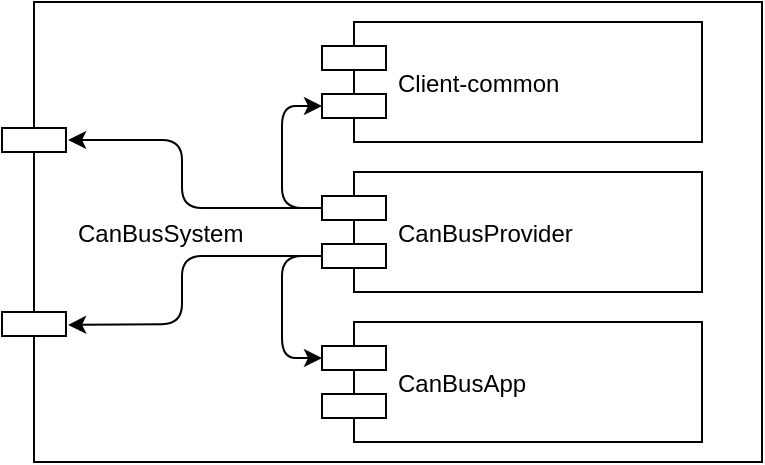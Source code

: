 <mxfile version="10.6.7" type="device"><diagram id="pCW05OvBLPqVNRobK8Dg" name="Page-1"><mxGraphModel dx="1087" dy="748" grid="1" gridSize="10" guides="1" tooltips="1" connect="1" arrows="1" fold="1" page="1" pageScale="1" pageWidth="827" pageHeight="1169" math="0" shadow="0"><root><mxCell id="0"/><mxCell id="1" parent="0"/><mxCell id="5cEpiGxiDOohrdRP53LA-1" value="CanBusSystem" style="shape=component;align=left;spacingLeft=36;" vertex="1" parent="1"><mxGeometry x="40" y="40" width="380" height="230" as="geometry"/></mxCell><mxCell id="5cEpiGxiDOohrdRP53LA-2" value="CanBusProvider" style="shape=component;align=left;spacingLeft=36;" vertex="1" parent="1"><mxGeometry x="200" y="125" width="190" height="60" as="geometry"/></mxCell><mxCell id="5cEpiGxiDOohrdRP53LA-3" value="CanBusApp" style="shape=component;align=left;spacingLeft=36;" vertex="1" parent="1"><mxGeometry x="200" y="200" width="190" height="60" as="geometry"/></mxCell><mxCell id="5cEpiGxiDOohrdRP53LA-4" value="Client-common" style="shape=component;align=left;spacingLeft=36;" vertex="1" parent="1"><mxGeometry x="200" y="50" width="190" height="60" as="geometry"/></mxCell><mxCell id="5cEpiGxiDOohrdRP53LA-5" value="" style="endArrow=classic;html=1;entryX=0;entryY=0.3;entryDx=0;entryDy=0;exitX=0;exitY=0.7;exitDx=0;exitDy=0;" edge="1" parent="1" source="5cEpiGxiDOohrdRP53LA-2" target="5cEpiGxiDOohrdRP53LA-3"><mxGeometry width="50" height="50" relative="1" as="geometry"><mxPoint x="120" y="230" as="sourcePoint"/><mxPoint x="170" y="180" as="targetPoint"/><Array as="points"><mxPoint x="180" y="167"/><mxPoint x="180" y="218"/></Array></mxGeometry></mxCell><mxCell id="5cEpiGxiDOohrdRP53LA-6" value="" style="endArrow=classic;html=1;exitX=0;exitY=0.3;exitDx=0;exitDy=0;entryX=0;entryY=0.7;entryDx=0;entryDy=0;" edge="1" parent="1" source="5cEpiGxiDOohrdRP53LA-2" target="5cEpiGxiDOohrdRP53LA-4"><mxGeometry width="50" height="50" relative="1" as="geometry"><mxPoint x="140" y="150" as="sourcePoint"/><mxPoint x="190" y="100" as="targetPoint"/><Array as="points"><mxPoint x="180" y="143"/><mxPoint x="180" y="92"/></Array></mxGeometry></mxCell><mxCell id="5cEpiGxiDOohrdRP53LA-7" value="" style="endArrow=classic;html=1;exitX=0;exitY=0.3;exitDx=0;exitDy=0;entryX=0.087;entryY=0.3;entryDx=0;entryDy=0;entryPerimeter=0;" edge="1" parent="1" source="5cEpiGxiDOohrdRP53LA-2" target="5cEpiGxiDOohrdRP53LA-1"><mxGeometry width="50" height="50" relative="1" as="geometry"><mxPoint x="90" y="130" as="sourcePoint"/><mxPoint x="30" y="150" as="targetPoint"/><Array as="points"><mxPoint x="130" y="143"/><mxPoint x="130" y="109"/></Array></mxGeometry></mxCell><mxCell id="5cEpiGxiDOohrdRP53LA-9" value="" style="endArrow=classic;html=1;entryX=0.087;entryY=0.702;entryDx=0;entryDy=0;entryPerimeter=0;exitX=0;exitY=0.7;exitDx=0;exitDy=0;" edge="1" parent="1" source="5cEpiGxiDOohrdRP53LA-2" target="5cEpiGxiDOohrdRP53LA-1"><mxGeometry width="50" height="50" relative="1" as="geometry"><mxPoint x="110" y="240" as="sourcePoint"/><mxPoint x="160" y="190" as="targetPoint"/><Array as="points"><mxPoint x="130" y="167"/><mxPoint x="130" y="201"/></Array></mxGeometry></mxCell></root></mxGraphModel></diagram></mxfile>